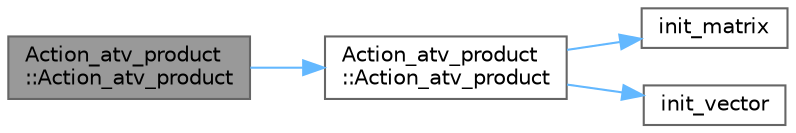 digraph "Action_atv_product::Action_atv_product"
{
 // LATEX_PDF_SIZE
  bgcolor="transparent";
  edge [fontname=Helvetica,fontsize=10,labelfontname=Helvetica,labelfontsize=10];
  node [fontname=Helvetica,fontsize=10,shape=box,height=0.2,width=0.4];
  rankdir="LR";
  Node1 [id="Node000001",label="Action_atv_product\l::Action_atv_product",height=0.2,width=0.4,color="gray40", fillcolor="grey60", style="filled", fontcolor="black",tooltip=" "];
  Node1 -> Node2 [id="edge1_Node000001_Node000002",color="steelblue1",style="solid",tooltip=" "];
  Node2 [id="Node000002",label="Action_atv_product\l::Action_atv_product",height=0.2,width=0.4,color="grey40", fillcolor="white", style="filled",URL="$class_action__atv__product.html#a85ef10323ff6263be8208603c2728a2b",tooltip=" "];
  Node2 -> Node3 [id="edge2_Node000002_Node000003",color="steelblue1",style="solid",tooltip=" "];
  Node3 [id="Node000003",label="init_matrix",height=0.2,width=0.4,color="grey40", fillcolor="white", style="filled",URL="$matrix_8hpp.html#a21bb302efd69cdbe9ecc131ea2413bf9",tooltip=" "];
  Node2 -> Node4 [id="edge3_Node000002_Node000004",color="steelblue1",style="solid",tooltip=" "];
  Node4 [id="Node000004",label="init_vector",height=0.2,width=0.4,color="grey40", fillcolor="white", style="filled",URL="$init__vector_8hh.html#a42209dd63068212cd700765986db05a1",tooltip=" "];
}
